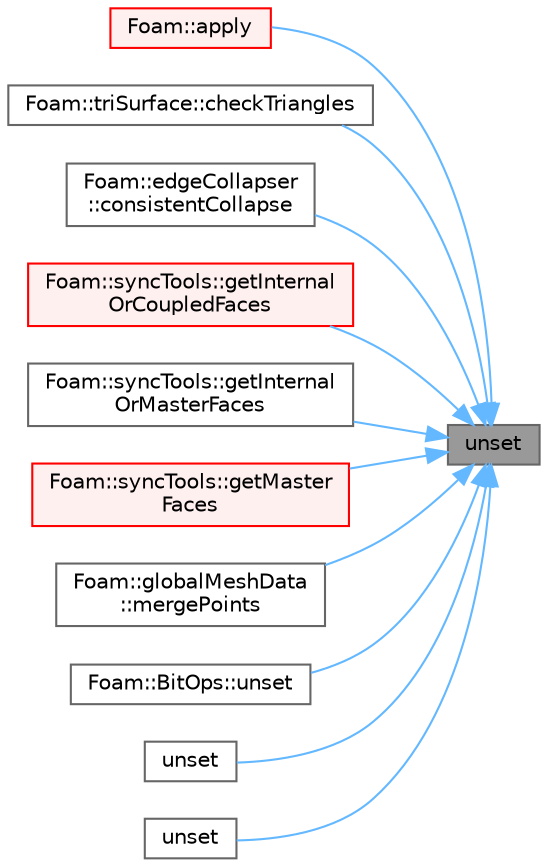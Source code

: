 digraph "unset"
{
 // LATEX_PDF_SIZE
  bgcolor="transparent";
  edge [fontname=Helvetica,fontsize=10,labelfontname=Helvetica,labelfontsize=10];
  node [fontname=Helvetica,fontsize=10,shape=box,height=0.2,width=0.4];
  rankdir="RL";
  Node1 [id="Node000001",label="unset",height=0.2,width=0.4,color="gray40", fillcolor="grey60", style="filled", fontcolor="black",tooltip=" "];
  Node1 -> Node2 [id="edge1_Node000001_Node000002",dir="back",color="steelblue1",style="solid",tooltip=" "];
  Node2 [id="Node000002",label="Foam::apply",height=0.2,width=0.4,color="red", fillcolor="#FFF0F0", style="filled",URL="$namespaceFoam.html#a6b4d69331597973c7221e9aeda6dd137",tooltip=" "];
  Node1 -> Node26 [id="edge2_Node000001_Node000026",dir="back",color="steelblue1",style="solid",tooltip=" "];
  Node26 [id="Node000026",label="Foam::triSurface::checkTriangles",height=0.2,width=0.4,color="grey40", fillcolor="white", style="filled",URL="$classFoam_1_1triSurface.html#a83d60f7fb6a16bf1a3c6c9d408b63509",tooltip=" "];
  Node1 -> Node27 [id="edge3_Node000001_Node000027",dir="back",color="steelblue1",style="solid",tooltip=" "];
  Node27 [id="Node000027",label="Foam::edgeCollapser\l::consistentCollapse",height=0.2,width=0.4,color="grey40", fillcolor="white", style="filled",URL="$classFoam_1_1edgeCollapser.html#a288ee291e4386a5c374bce21cf30cad3",tooltip=" "];
  Node1 -> Node28 [id="edge4_Node000001_Node000028",dir="back",color="steelblue1",style="solid",tooltip=" "];
  Node28 [id="Node000028",label="Foam::syncTools::getInternal\lOrCoupledFaces",height=0.2,width=0.4,color="red", fillcolor="#FFF0F0", style="filled",URL="$classFoam_1_1syncTools.html#a1b3b2b1b9fede43a81e25ecd9dbcf853",tooltip=" "];
  Node1 -> Node31 [id="edge5_Node000001_Node000031",dir="back",color="steelblue1",style="solid",tooltip=" "];
  Node31 [id="Node000031",label="Foam::syncTools::getInternal\lOrMasterFaces",height=0.2,width=0.4,color="grey40", fillcolor="white", style="filled",URL="$classFoam_1_1syncTools.html#abfb1b6698770c3fd36314d8a2d5bfef8",tooltip=" "];
  Node1 -> Node32 [id="edge6_Node000001_Node000032",dir="back",color="steelblue1",style="solid",tooltip=" "];
  Node32 [id="Node000032",label="Foam::syncTools::getMaster\lFaces",height=0.2,width=0.4,color="red", fillcolor="#FFF0F0", style="filled",URL="$classFoam_1_1syncTools.html#a1501f504ab48c2a4825518bba5269ab9",tooltip=" "];
  Node1 -> Node40 [id="edge7_Node000001_Node000040",dir="back",color="steelblue1",style="solid",tooltip=" "];
  Node40 [id="Node000040",label="Foam::globalMeshData\l::mergePoints",height=0.2,width=0.4,color="grey40", fillcolor="white", style="filled",URL="$classFoam_1_1globalMeshData.html#aa4df94c65c44d0e38bcd229cd913f042",tooltip=" "];
  Node1 -> Node41 [id="edge8_Node000001_Node000041",dir="back",color="steelblue1",style="solid",tooltip=" "];
  Node41 [id="Node000041",label="Foam::BitOps::unset",height=0.2,width=0.4,color="grey40", fillcolor="white", style="filled",URL="$namespaceFoam_1_1BitOps.html#aa50e5d46a0e8759e6eaf270c59e06324",tooltip=" "];
  Node1 -> Node42 [id="edge9_Node000001_Node000042",dir="back",color="steelblue1",style="solid",tooltip=" "];
  Node42 [id="Node000042",label="unset",height=0.2,width=0.4,color="grey40", fillcolor="white", style="filled",URL="$classFoam_1_1bitSet.html#adde818d20ec775f8100d662d20cf761e",tooltip=" "];
  Node1 -> Node43 [id="edge10_Node000001_Node000043",dir="back",color="steelblue1",style="solid",tooltip=" "];
  Node43 [id="Node000043",label="unset",height=0.2,width=0.4,color="grey40", fillcolor="white", style="filled",URL="$classFoam_1_1bitSet.html#a05d31e3994e16d0619043a060fc5ce58",tooltip=" "];
}
